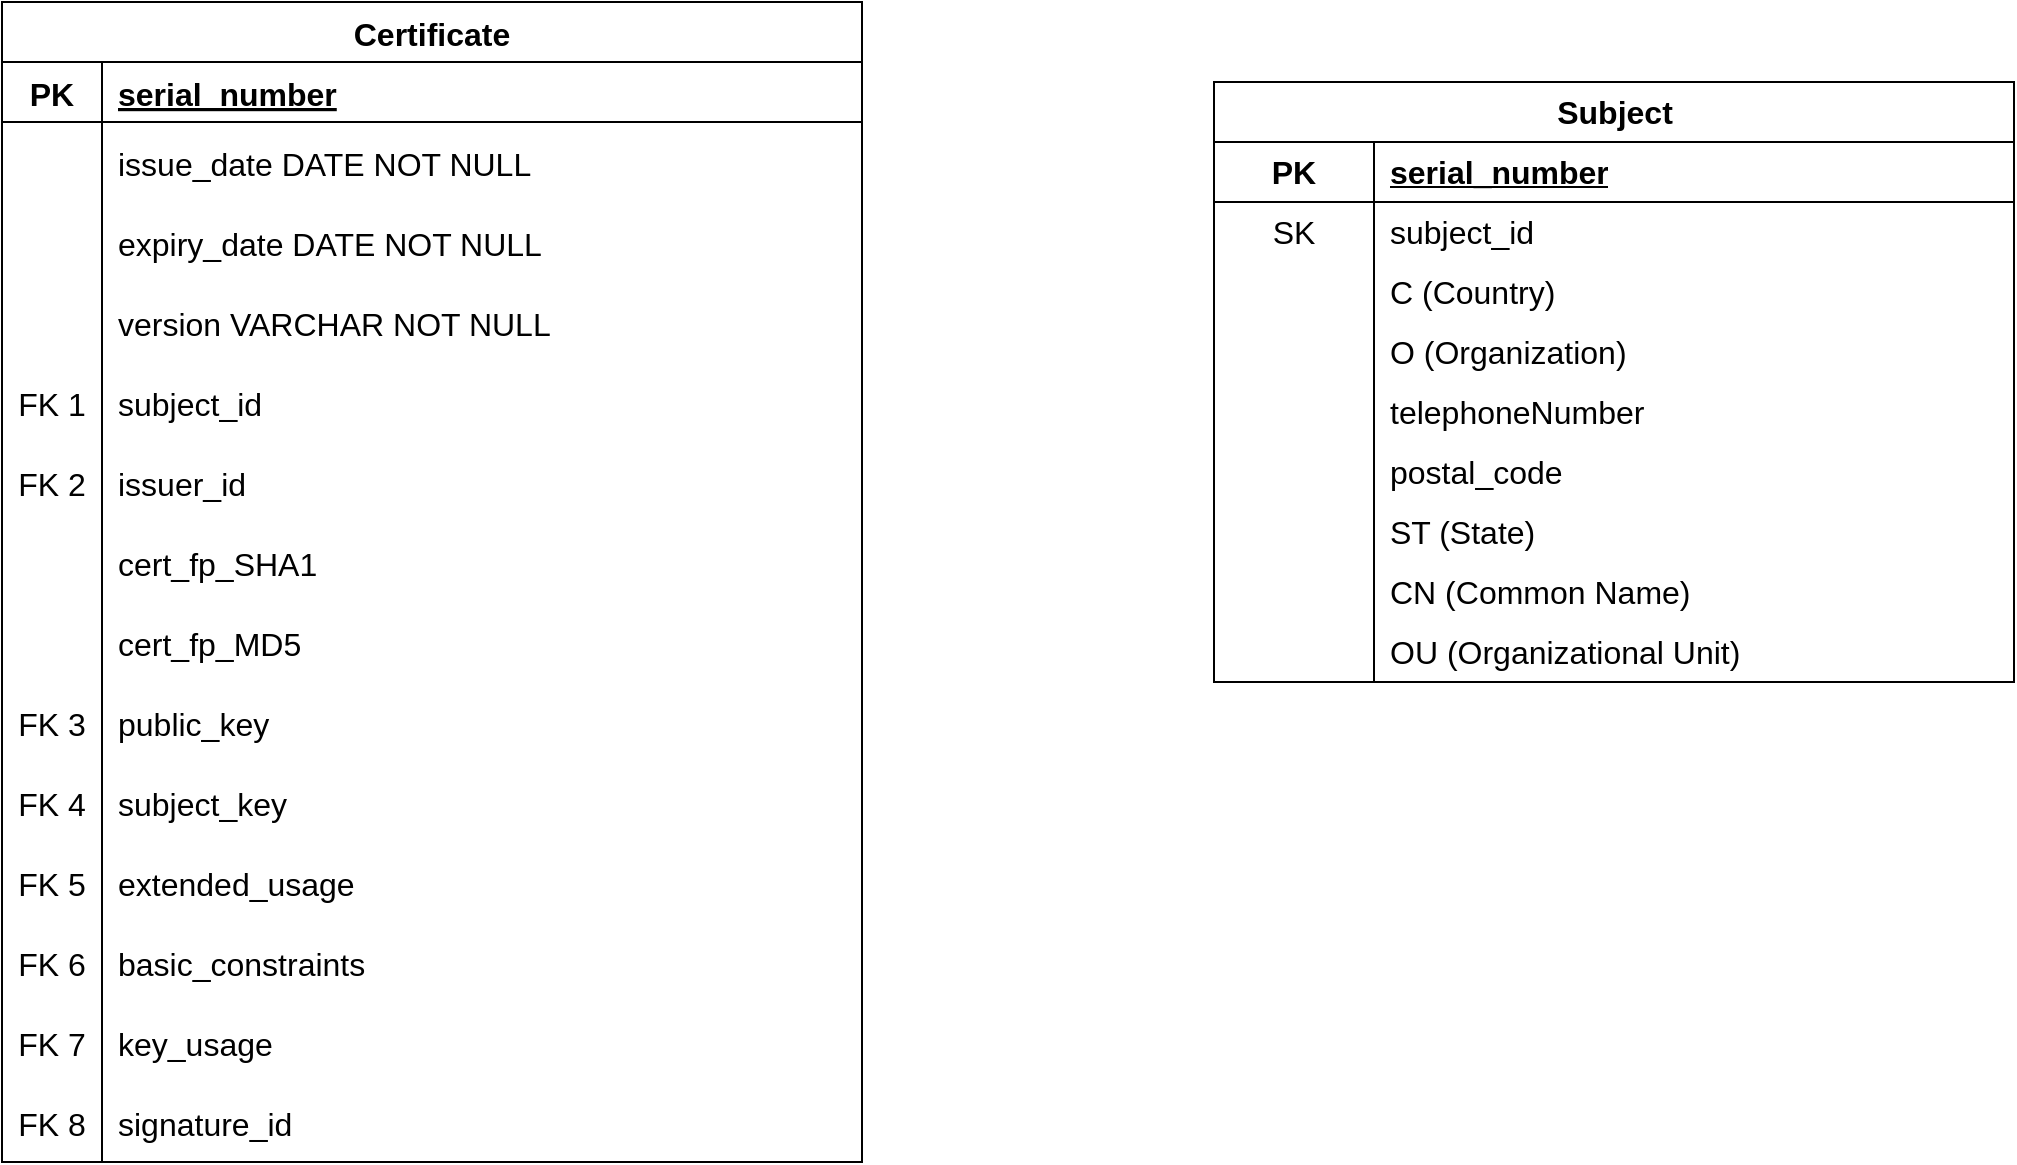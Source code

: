 <mxfile version="22.1.8" type="github">
  <diagram id="R2lEEEUBdFMjLlhIrx00" name="Page-1">
    <mxGraphModel dx="1310" dy="725" grid="1" gridSize="10" guides="1" tooltips="1" connect="1" arrows="1" fold="1" page="1" pageScale="1" pageWidth="850" pageHeight="1100" math="0" shadow="0" extFonts="Permanent Marker^https://fonts.googleapis.com/css?family=Permanent+Marker">
      <root>
        <mxCell id="0" />
        <mxCell id="1" parent="0" />
        <mxCell id="C-vyLk0tnHw3VtMMgP7b-23" value="Certificate" style="shape=table;startSize=30;container=1;collapsible=1;childLayout=tableLayout;fixedRows=1;rowLines=0;fontStyle=1;align=center;resizeLast=1;fillColor=none;strokeColor=#000000;fontSize=16;" parent="1" vertex="1">
          <mxGeometry x="-286" y="60" width="430" height="580" as="geometry" />
        </mxCell>
        <mxCell id="C-vyLk0tnHw3VtMMgP7b-24" value="" style="shape=partialRectangle;collapsible=0;dropTarget=0;pointerEvents=0;fillColor=none;points=[[0,0.5],[1,0.5]];portConstraint=eastwest;top=0;left=0;right=0;bottom=1;fontSize=16;" parent="C-vyLk0tnHw3VtMMgP7b-23" vertex="1">
          <mxGeometry y="30" width="430" height="30" as="geometry" />
        </mxCell>
        <mxCell id="C-vyLk0tnHw3VtMMgP7b-25" value="PK" style="shape=partialRectangle;overflow=hidden;connectable=0;fillColor=none;top=0;left=0;bottom=0;right=0;fontStyle=1;fontSize=16;" parent="C-vyLk0tnHw3VtMMgP7b-24" vertex="1">
          <mxGeometry width="50" height="30" as="geometry">
            <mxRectangle width="50" height="30" as="alternateBounds" />
          </mxGeometry>
        </mxCell>
        <mxCell id="C-vyLk0tnHw3VtMMgP7b-26" value="serial_number" style="shape=partialRectangle;overflow=hidden;connectable=0;fillColor=none;top=0;left=0;bottom=0;right=0;align=left;spacingLeft=6;fontStyle=5;fontSize=16;" parent="C-vyLk0tnHw3VtMMgP7b-24" vertex="1">
          <mxGeometry x="50" width="380" height="30" as="geometry">
            <mxRectangle width="380" height="30" as="alternateBounds" />
          </mxGeometry>
        </mxCell>
        <mxCell id="C-vyLk0tnHw3VtMMgP7b-27" value="" style="shape=partialRectangle;collapsible=0;dropTarget=0;pointerEvents=0;fillColor=none;points=[[0,0.5],[1,0.5]];portConstraint=eastwest;top=0;left=0;right=0;bottom=0;fontSize=16;" parent="C-vyLk0tnHw3VtMMgP7b-23" vertex="1">
          <mxGeometry y="60" width="430" height="40" as="geometry" />
        </mxCell>
        <mxCell id="C-vyLk0tnHw3VtMMgP7b-28" value="" style="shape=partialRectangle;overflow=hidden;connectable=0;fillColor=none;top=0;left=0;bottom=0;right=0;strokeColor=#000000;fontSize=16;" parent="C-vyLk0tnHw3VtMMgP7b-27" vertex="1">
          <mxGeometry width="50" height="40" as="geometry">
            <mxRectangle width="50" height="40" as="alternateBounds" />
          </mxGeometry>
        </mxCell>
        <mxCell id="C-vyLk0tnHw3VtMMgP7b-29" value="issue_date DATE NOT NULL" style="shape=partialRectangle;overflow=hidden;connectable=0;fillColor=none;top=0;left=0;bottom=0;right=0;align=left;spacingLeft=6;dashed=1;strokeColor=#000000;fontSize=16;" parent="C-vyLk0tnHw3VtMMgP7b-27" vertex="1">
          <mxGeometry x="50" width="380" height="40" as="geometry">
            <mxRectangle width="380" height="40" as="alternateBounds" />
          </mxGeometry>
        </mxCell>
        <mxCell id="17bObgYSpj2WF66oxN5m-48" value="" style="shape=partialRectangle;collapsible=0;dropTarget=0;pointerEvents=0;fillColor=none;points=[[0,0.5],[1,0.5]];portConstraint=eastwest;top=0;left=0;right=0;bottom=0;fontSize=16;" vertex="1" parent="C-vyLk0tnHw3VtMMgP7b-23">
          <mxGeometry y="100" width="430" height="40" as="geometry" />
        </mxCell>
        <mxCell id="17bObgYSpj2WF66oxN5m-49" value="" style="shape=partialRectangle;overflow=hidden;connectable=0;fillColor=none;top=0;left=0;bottom=0;right=0;strokeColor=#000000;fontSize=16;" vertex="1" parent="17bObgYSpj2WF66oxN5m-48">
          <mxGeometry width="50" height="40" as="geometry">
            <mxRectangle width="50" height="40" as="alternateBounds" />
          </mxGeometry>
        </mxCell>
        <mxCell id="17bObgYSpj2WF66oxN5m-50" value="expiry_date DATE NOT NULL" style="shape=partialRectangle;overflow=hidden;connectable=0;fillColor=none;top=0;left=0;bottom=0;right=0;align=left;spacingLeft=6;dashed=1;strokeColor=#000000;fontSize=16;" vertex="1" parent="17bObgYSpj2WF66oxN5m-48">
          <mxGeometry x="50" width="380" height="40" as="geometry">
            <mxRectangle width="380" height="40" as="alternateBounds" />
          </mxGeometry>
        </mxCell>
        <mxCell id="17bObgYSpj2WF66oxN5m-51" value="" style="shape=partialRectangle;collapsible=0;dropTarget=0;pointerEvents=0;fillColor=none;points=[[0,0.5],[1,0.5]];portConstraint=eastwest;top=0;left=0;right=0;bottom=0;fontSize=16;" vertex="1" parent="C-vyLk0tnHw3VtMMgP7b-23">
          <mxGeometry y="140" width="430" height="40" as="geometry" />
        </mxCell>
        <mxCell id="17bObgYSpj2WF66oxN5m-52" value="" style="shape=partialRectangle;overflow=hidden;connectable=0;fillColor=none;top=0;left=0;bottom=0;right=0;strokeColor=#000000;fontSize=16;" vertex="1" parent="17bObgYSpj2WF66oxN5m-51">
          <mxGeometry width="50" height="40" as="geometry">
            <mxRectangle width="50" height="40" as="alternateBounds" />
          </mxGeometry>
        </mxCell>
        <mxCell id="17bObgYSpj2WF66oxN5m-53" value="version VARCHAR NOT NULL" style="shape=partialRectangle;overflow=hidden;connectable=0;fillColor=none;top=0;left=0;bottom=0;right=0;align=left;spacingLeft=6;dashed=1;strokeColor=#000000;fontSize=16;" vertex="1" parent="17bObgYSpj2WF66oxN5m-51">
          <mxGeometry x="50" width="380" height="40" as="geometry">
            <mxRectangle width="380" height="40" as="alternateBounds" />
          </mxGeometry>
        </mxCell>
        <mxCell id="17bObgYSpj2WF66oxN5m-54" value="" style="shape=partialRectangle;collapsible=0;dropTarget=0;pointerEvents=0;fillColor=none;points=[[0,0.5],[1,0.5]];portConstraint=eastwest;top=0;left=0;right=0;bottom=0;fontSize=16;" vertex="1" parent="C-vyLk0tnHw3VtMMgP7b-23">
          <mxGeometry y="180" width="430" height="40" as="geometry" />
        </mxCell>
        <mxCell id="17bObgYSpj2WF66oxN5m-55" value="FK 1" style="shape=partialRectangle;overflow=hidden;connectable=0;fillColor=none;top=0;left=0;bottom=0;right=0;strokeColor=#000000;fontSize=16;" vertex="1" parent="17bObgYSpj2WF66oxN5m-54">
          <mxGeometry width="50" height="40" as="geometry">
            <mxRectangle width="50" height="40" as="alternateBounds" />
          </mxGeometry>
        </mxCell>
        <mxCell id="17bObgYSpj2WF66oxN5m-56" value="subject_id " style="shape=partialRectangle;overflow=hidden;connectable=0;fillColor=none;top=0;left=0;bottom=0;right=0;align=left;spacingLeft=6;dashed=1;strokeColor=#000000;fontSize=16;" vertex="1" parent="17bObgYSpj2WF66oxN5m-54">
          <mxGeometry x="50" width="380" height="40" as="geometry">
            <mxRectangle width="380" height="40" as="alternateBounds" />
          </mxGeometry>
        </mxCell>
        <mxCell id="17bObgYSpj2WF66oxN5m-58" value="" style="shape=partialRectangle;collapsible=0;dropTarget=0;pointerEvents=0;fillColor=none;points=[[0,0.5],[1,0.5]];portConstraint=eastwest;top=0;left=0;right=0;bottom=0;fontSize=16;" vertex="1" parent="C-vyLk0tnHw3VtMMgP7b-23">
          <mxGeometry y="220" width="430" height="40" as="geometry" />
        </mxCell>
        <mxCell id="17bObgYSpj2WF66oxN5m-59" value="FK 2" style="shape=partialRectangle;overflow=hidden;connectable=0;fillColor=none;top=0;left=0;bottom=0;right=0;strokeColor=#000000;fontSize=16;" vertex="1" parent="17bObgYSpj2WF66oxN5m-58">
          <mxGeometry width="50" height="40" as="geometry">
            <mxRectangle width="50" height="40" as="alternateBounds" />
          </mxGeometry>
        </mxCell>
        <mxCell id="17bObgYSpj2WF66oxN5m-60" value="issuer_id" style="shape=partialRectangle;overflow=hidden;connectable=0;fillColor=none;top=0;left=0;bottom=0;right=0;align=left;spacingLeft=6;dashed=1;strokeColor=#000000;fontSize=16;" vertex="1" parent="17bObgYSpj2WF66oxN5m-58">
          <mxGeometry x="50" width="380" height="40" as="geometry">
            <mxRectangle width="380" height="40" as="alternateBounds" />
          </mxGeometry>
        </mxCell>
        <mxCell id="17bObgYSpj2WF66oxN5m-61" value="" style="shape=partialRectangle;collapsible=0;dropTarget=0;pointerEvents=0;fillColor=none;points=[[0,0.5],[1,0.5]];portConstraint=eastwest;top=0;left=0;right=0;bottom=0;fontSize=16;" vertex="1" parent="C-vyLk0tnHw3VtMMgP7b-23">
          <mxGeometry y="260" width="430" height="40" as="geometry" />
        </mxCell>
        <mxCell id="17bObgYSpj2WF66oxN5m-62" value="" style="shape=partialRectangle;overflow=hidden;connectable=0;fillColor=none;top=0;left=0;bottom=0;right=0;strokeColor=#000000;fontSize=16;" vertex="1" parent="17bObgYSpj2WF66oxN5m-61">
          <mxGeometry width="50" height="40" as="geometry">
            <mxRectangle width="50" height="40" as="alternateBounds" />
          </mxGeometry>
        </mxCell>
        <mxCell id="17bObgYSpj2WF66oxN5m-63" value="cert_fp_SHA1" style="shape=partialRectangle;overflow=hidden;connectable=0;fillColor=none;top=0;left=0;bottom=0;right=0;align=left;spacingLeft=6;dashed=1;strokeColor=#000000;fontSize=16;" vertex="1" parent="17bObgYSpj2WF66oxN5m-61">
          <mxGeometry x="50" width="380" height="40" as="geometry">
            <mxRectangle width="380" height="40" as="alternateBounds" />
          </mxGeometry>
        </mxCell>
        <mxCell id="17bObgYSpj2WF66oxN5m-64" value="" style="shape=partialRectangle;collapsible=0;dropTarget=0;pointerEvents=0;fillColor=none;points=[[0,0.5],[1,0.5]];portConstraint=eastwest;top=0;left=0;right=0;bottom=0;fontSize=16;" vertex="1" parent="C-vyLk0tnHw3VtMMgP7b-23">
          <mxGeometry y="300" width="430" height="40" as="geometry" />
        </mxCell>
        <mxCell id="17bObgYSpj2WF66oxN5m-65" value="" style="shape=partialRectangle;overflow=hidden;connectable=0;fillColor=none;top=0;left=0;bottom=0;right=0;strokeColor=#000000;fontSize=16;" vertex="1" parent="17bObgYSpj2WF66oxN5m-64">
          <mxGeometry width="50" height="40" as="geometry">
            <mxRectangle width="50" height="40" as="alternateBounds" />
          </mxGeometry>
        </mxCell>
        <mxCell id="17bObgYSpj2WF66oxN5m-66" value="cert_fp_MD5" style="shape=partialRectangle;overflow=hidden;connectable=0;fillColor=none;top=0;left=0;bottom=0;right=0;align=left;spacingLeft=6;dashed=1;strokeColor=#000000;fontSize=16;" vertex="1" parent="17bObgYSpj2WF66oxN5m-64">
          <mxGeometry x="50" width="380" height="40" as="geometry">
            <mxRectangle width="380" height="40" as="alternateBounds" />
          </mxGeometry>
        </mxCell>
        <mxCell id="17bObgYSpj2WF66oxN5m-67" value="" style="shape=partialRectangle;collapsible=0;dropTarget=0;pointerEvents=0;fillColor=none;points=[[0,0.5],[1,0.5]];portConstraint=eastwest;top=0;left=0;right=0;bottom=0;fontSize=16;" vertex="1" parent="C-vyLk0tnHw3VtMMgP7b-23">
          <mxGeometry y="340" width="430" height="40" as="geometry" />
        </mxCell>
        <mxCell id="17bObgYSpj2WF66oxN5m-68" value="FK 3" style="shape=partialRectangle;overflow=hidden;connectable=0;fillColor=none;top=0;left=0;bottom=0;right=0;strokeColor=#000000;fontSize=16;" vertex="1" parent="17bObgYSpj2WF66oxN5m-67">
          <mxGeometry width="50" height="40" as="geometry">
            <mxRectangle width="50" height="40" as="alternateBounds" />
          </mxGeometry>
        </mxCell>
        <mxCell id="17bObgYSpj2WF66oxN5m-69" value="public_key" style="shape=partialRectangle;overflow=hidden;connectable=0;fillColor=none;top=0;left=0;bottom=0;right=0;align=left;spacingLeft=6;dashed=1;strokeColor=#000000;fontSize=16;" vertex="1" parent="17bObgYSpj2WF66oxN5m-67">
          <mxGeometry x="50" width="380" height="40" as="geometry">
            <mxRectangle width="380" height="40" as="alternateBounds" />
          </mxGeometry>
        </mxCell>
        <mxCell id="17bObgYSpj2WF66oxN5m-70" value="" style="shape=partialRectangle;collapsible=0;dropTarget=0;pointerEvents=0;fillColor=none;points=[[0,0.5],[1,0.5]];portConstraint=eastwest;top=0;left=0;right=0;bottom=0;fontSize=16;" vertex="1" parent="C-vyLk0tnHw3VtMMgP7b-23">
          <mxGeometry y="380" width="430" height="40" as="geometry" />
        </mxCell>
        <mxCell id="17bObgYSpj2WF66oxN5m-71" value="FK 4" style="shape=partialRectangle;overflow=hidden;connectable=0;fillColor=none;top=0;left=0;bottom=0;right=0;strokeColor=#000000;fontSize=16;" vertex="1" parent="17bObgYSpj2WF66oxN5m-70">
          <mxGeometry width="50" height="40" as="geometry">
            <mxRectangle width="50" height="40" as="alternateBounds" />
          </mxGeometry>
        </mxCell>
        <mxCell id="17bObgYSpj2WF66oxN5m-72" value="subject_key" style="shape=partialRectangle;overflow=hidden;connectable=0;fillColor=none;top=0;left=0;bottom=0;right=0;align=left;spacingLeft=6;dashed=1;strokeColor=#000000;fontSize=16;" vertex="1" parent="17bObgYSpj2WF66oxN5m-70">
          <mxGeometry x="50" width="380" height="40" as="geometry">
            <mxRectangle width="380" height="40" as="alternateBounds" />
          </mxGeometry>
        </mxCell>
        <mxCell id="17bObgYSpj2WF66oxN5m-82" value="" style="shape=partialRectangle;collapsible=0;dropTarget=0;pointerEvents=0;fillColor=none;points=[[0,0.5],[1,0.5]];portConstraint=eastwest;top=0;left=0;right=0;bottom=0;fontSize=16;" vertex="1" parent="C-vyLk0tnHw3VtMMgP7b-23">
          <mxGeometry y="420" width="430" height="40" as="geometry" />
        </mxCell>
        <mxCell id="17bObgYSpj2WF66oxN5m-83" value="FK 5" style="shape=partialRectangle;overflow=hidden;connectable=0;fillColor=none;top=0;left=0;bottom=0;right=0;strokeColor=#000000;fontSize=16;" vertex="1" parent="17bObgYSpj2WF66oxN5m-82">
          <mxGeometry width="50" height="40" as="geometry">
            <mxRectangle width="50" height="40" as="alternateBounds" />
          </mxGeometry>
        </mxCell>
        <mxCell id="17bObgYSpj2WF66oxN5m-84" value="extended_usage" style="shape=partialRectangle;overflow=hidden;connectable=0;fillColor=none;top=0;left=0;bottom=0;right=0;align=left;spacingLeft=6;dashed=1;strokeColor=#000000;fontSize=16;" vertex="1" parent="17bObgYSpj2WF66oxN5m-82">
          <mxGeometry x="50" width="380" height="40" as="geometry">
            <mxRectangle width="380" height="40" as="alternateBounds" />
          </mxGeometry>
        </mxCell>
        <mxCell id="17bObgYSpj2WF66oxN5m-73" value="" style="shape=partialRectangle;collapsible=0;dropTarget=0;pointerEvents=0;fillColor=none;points=[[0,0.5],[1,0.5]];portConstraint=eastwest;top=0;left=0;right=0;bottom=0;fontSize=16;" vertex="1" parent="C-vyLk0tnHw3VtMMgP7b-23">
          <mxGeometry y="460" width="430" height="40" as="geometry" />
        </mxCell>
        <mxCell id="17bObgYSpj2WF66oxN5m-74" value="FK 6" style="shape=partialRectangle;overflow=hidden;connectable=0;fillColor=none;top=0;left=0;bottom=0;right=0;strokeColor=#000000;fontSize=16;" vertex="1" parent="17bObgYSpj2WF66oxN5m-73">
          <mxGeometry width="50" height="40" as="geometry">
            <mxRectangle width="50" height="40" as="alternateBounds" />
          </mxGeometry>
        </mxCell>
        <mxCell id="17bObgYSpj2WF66oxN5m-75" value="basic_constraints" style="shape=partialRectangle;overflow=hidden;connectable=0;fillColor=none;top=0;left=0;bottom=0;right=0;align=left;spacingLeft=6;dashed=1;strokeColor=#000000;fontSize=16;" vertex="1" parent="17bObgYSpj2WF66oxN5m-73">
          <mxGeometry x="50" width="380" height="40" as="geometry">
            <mxRectangle width="380" height="40" as="alternateBounds" />
          </mxGeometry>
        </mxCell>
        <mxCell id="17bObgYSpj2WF66oxN5m-76" value="" style="shape=partialRectangle;collapsible=0;dropTarget=0;pointerEvents=0;fillColor=none;points=[[0,0.5],[1,0.5]];portConstraint=eastwest;top=0;left=0;right=0;bottom=0;fontSize=16;" vertex="1" parent="C-vyLk0tnHw3VtMMgP7b-23">
          <mxGeometry y="500" width="430" height="40" as="geometry" />
        </mxCell>
        <mxCell id="17bObgYSpj2WF66oxN5m-77" value="FK 7" style="shape=partialRectangle;overflow=hidden;connectable=0;fillColor=none;top=0;left=0;bottom=0;right=0;strokeColor=#000000;fontSize=16;" vertex="1" parent="17bObgYSpj2WF66oxN5m-76">
          <mxGeometry width="50" height="40" as="geometry">
            <mxRectangle width="50" height="40" as="alternateBounds" />
          </mxGeometry>
        </mxCell>
        <mxCell id="17bObgYSpj2WF66oxN5m-78" value="key_usage" style="shape=partialRectangle;overflow=hidden;connectable=0;fillColor=none;top=0;left=0;bottom=0;right=0;align=left;spacingLeft=6;dashed=1;strokeColor=#000000;fontSize=16;" vertex="1" parent="17bObgYSpj2WF66oxN5m-76">
          <mxGeometry x="50" width="380" height="40" as="geometry">
            <mxRectangle width="380" height="40" as="alternateBounds" />
          </mxGeometry>
        </mxCell>
        <mxCell id="17bObgYSpj2WF66oxN5m-79" value="" style="shape=partialRectangle;collapsible=0;dropTarget=0;pointerEvents=0;fillColor=none;points=[[0,0.5],[1,0.5]];portConstraint=eastwest;top=0;left=0;right=0;bottom=0;fontSize=16;" vertex="1" parent="C-vyLk0tnHw3VtMMgP7b-23">
          <mxGeometry y="540" width="430" height="40" as="geometry" />
        </mxCell>
        <mxCell id="17bObgYSpj2WF66oxN5m-80" value="FK 8" style="shape=partialRectangle;overflow=hidden;connectable=0;fillColor=none;top=0;left=0;bottom=0;right=0;strokeColor=#000000;fontSize=16;" vertex="1" parent="17bObgYSpj2WF66oxN5m-79">
          <mxGeometry width="50" height="40" as="geometry">
            <mxRectangle width="50" height="40" as="alternateBounds" />
          </mxGeometry>
        </mxCell>
        <mxCell id="17bObgYSpj2WF66oxN5m-81" value="signature_id" style="shape=partialRectangle;overflow=hidden;connectable=0;fillColor=none;top=0;left=0;bottom=0;right=0;align=left;spacingLeft=6;dashed=1;strokeColor=#000000;fontSize=16;" vertex="1" parent="17bObgYSpj2WF66oxN5m-79">
          <mxGeometry x="50" width="380" height="40" as="geometry">
            <mxRectangle width="380" height="40" as="alternateBounds" />
          </mxGeometry>
        </mxCell>
        <mxCell id="17bObgYSpj2WF66oxN5m-85" value="Subject" style="shape=table;startSize=30;container=1;collapsible=1;childLayout=tableLayout;fixedRows=1;rowLines=0;fontStyle=1;align=center;resizeLast=1;html=1;fontSize=16;" vertex="1" parent="1">
          <mxGeometry x="320" y="100" width="400" height="300" as="geometry" />
        </mxCell>
        <mxCell id="17bObgYSpj2WF66oxN5m-86" value="" style="shape=tableRow;horizontal=0;startSize=0;swimlaneHead=0;swimlaneBody=0;fillColor=none;collapsible=0;dropTarget=0;points=[[0,0.5],[1,0.5]];portConstraint=eastwest;top=0;left=0;right=0;bottom=1;fontSize=16;" vertex="1" parent="17bObgYSpj2WF66oxN5m-85">
          <mxGeometry y="30" width="400" height="30" as="geometry" />
        </mxCell>
        <mxCell id="17bObgYSpj2WF66oxN5m-87" value="PK" style="shape=partialRectangle;connectable=0;fillColor=none;top=0;left=0;bottom=0;right=0;fontStyle=1;overflow=hidden;whiteSpace=wrap;html=1;fontSize=16;" vertex="1" parent="17bObgYSpj2WF66oxN5m-86">
          <mxGeometry width="80" height="30" as="geometry">
            <mxRectangle width="80" height="30" as="alternateBounds" />
          </mxGeometry>
        </mxCell>
        <mxCell id="17bObgYSpj2WF66oxN5m-88" value="serial_number" style="shape=partialRectangle;connectable=0;fillColor=none;top=0;left=0;bottom=0;right=0;align=left;spacingLeft=6;fontStyle=5;overflow=hidden;whiteSpace=wrap;html=1;fontSize=16;" vertex="1" parent="17bObgYSpj2WF66oxN5m-86">
          <mxGeometry x="80" width="320" height="30" as="geometry">
            <mxRectangle width="320" height="30" as="alternateBounds" />
          </mxGeometry>
        </mxCell>
        <mxCell id="17bObgYSpj2WF66oxN5m-89" value="" style="shape=tableRow;horizontal=0;startSize=0;swimlaneHead=0;swimlaneBody=0;fillColor=none;collapsible=0;dropTarget=0;points=[[0,0.5],[1,0.5]];portConstraint=eastwest;top=0;left=0;right=0;bottom=0;fontSize=16;" vertex="1" parent="17bObgYSpj2WF66oxN5m-85">
          <mxGeometry y="60" width="400" height="30" as="geometry" />
        </mxCell>
        <mxCell id="17bObgYSpj2WF66oxN5m-90" value="SK" style="shape=partialRectangle;connectable=0;fillColor=none;top=0;left=0;bottom=0;right=0;editable=1;overflow=hidden;whiteSpace=wrap;html=1;fontSize=16;" vertex="1" parent="17bObgYSpj2WF66oxN5m-89">
          <mxGeometry width="80" height="30" as="geometry">
            <mxRectangle width="80" height="30" as="alternateBounds" />
          </mxGeometry>
        </mxCell>
        <mxCell id="17bObgYSpj2WF66oxN5m-91" value="subject_id" style="shape=partialRectangle;connectable=0;fillColor=none;top=0;left=0;bottom=0;right=0;align=left;spacingLeft=6;overflow=hidden;whiteSpace=wrap;html=1;fontSize=16;" vertex="1" parent="17bObgYSpj2WF66oxN5m-89">
          <mxGeometry x="80" width="320" height="30" as="geometry">
            <mxRectangle width="320" height="30" as="alternateBounds" />
          </mxGeometry>
        </mxCell>
        <mxCell id="17bObgYSpj2WF66oxN5m-92" value="" style="shape=tableRow;horizontal=0;startSize=0;swimlaneHead=0;swimlaneBody=0;fillColor=none;collapsible=0;dropTarget=0;points=[[0,0.5],[1,0.5]];portConstraint=eastwest;top=0;left=0;right=0;bottom=0;fontSize=16;" vertex="1" parent="17bObgYSpj2WF66oxN5m-85">
          <mxGeometry y="90" width="400" height="30" as="geometry" />
        </mxCell>
        <mxCell id="17bObgYSpj2WF66oxN5m-93" value="" style="shape=partialRectangle;connectable=0;fillColor=none;top=0;left=0;bottom=0;right=0;editable=1;overflow=hidden;whiteSpace=wrap;html=1;fontSize=16;" vertex="1" parent="17bObgYSpj2WF66oxN5m-92">
          <mxGeometry width="80" height="30" as="geometry">
            <mxRectangle width="80" height="30" as="alternateBounds" />
          </mxGeometry>
        </mxCell>
        <mxCell id="17bObgYSpj2WF66oxN5m-94" value="C (Country)" style="shape=partialRectangle;connectable=0;fillColor=none;top=0;left=0;bottom=0;right=0;align=left;spacingLeft=6;overflow=hidden;whiteSpace=wrap;html=1;fontSize=16;" vertex="1" parent="17bObgYSpj2WF66oxN5m-92">
          <mxGeometry x="80" width="320" height="30" as="geometry">
            <mxRectangle width="320" height="30" as="alternateBounds" />
          </mxGeometry>
        </mxCell>
        <mxCell id="17bObgYSpj2WF66oxN5m-95" value="" style="shape=tableRow;horizontal=0;startSize=0;swimlaneHead=0;swimlaneBody=0;fillColor=none;collapsible=0;dropTarget=0;points=[[0,0.5],[1,0.5]];portConstraint=eastwest;top=0;left=0;right=0;bottom=0;fontSize=16;" vertex="1" parent="17bObgYSpj2WF66oxN5m-85">
          <mxGeometry y="120" width="400" height="30" as="geometry" />
        </mxCell>
        <mxCell id="17bObgYSpj2WF66oxN5m-96" value="" style="shape=partialRectangle;connectable=0;fillColor=none;top=0;left=0;bottom=0;right=0;editable=1;overflow=hidden;whiteSpace=wrap;html=1;fontSize=16;" vertex="1" parent="17bObgYSpj2WF66oxN5m-95">
          <mxGeometry width="80" height="30" as="geometry">
            <mxRectangle width="80" height="30" as="alternateBounds" />
          </mxGeometry>
        </mxCell>
        <mxCell id="17bObgYSpj2WF66oxN5m-97" value="O (Organization)" style="shape=partialRectangle;connectable=0;fillColor=none;top=0;left=0;bottom=0;right=0;align=left;spacingLeft=6;overflow=hidden;whiteSpace=wrap;html=1;fontSize=16;" vertex="1" parent="17bObgYSpj2WF66oxN5m-95">
          <mxGeometry x="80" width="320" height="30" as="geometry">
            <mxRectangle width="320" height="30" as="alternateBounds" />
          </mxGeometry>
        </mxCell>
        <mxCell id="17bObgYSpj2WF66oxN5m-98" value="" style="shape=tableRow;horizontal=0;startSize=0;swimlaneHead=0;swimlaneBody=0;fillColor=none;collapsible=0;dropTarget=0;points=[[0,0.5],[1,0.5]];portConstraint=eastwest;top=0;left=0;right=0;bottom=0;fontSize=16;" vertex="1" parent="17bObgYSpj2WF66oxN5m-85">
          <mxGeometry y="150" width="400" height="30" as="geometry" />
        </mxCell>
        <mxCell id="17bObgYSpj2WF66oxN5m-99" value="" style="shape=partialRectangle;connectable=0;fillColor=none;top=0;left=0;bottom=0;right=0;editable=1;overflow=hidden;whiteSpace=wrap;html=1;fontSize=16;" vertex="1" parent="17bObgYSpj2WF66oxN5m-98">
          <mxGeometry width="80" height="30" as="geometry">
            <mxRectangle width="80" height="30" as="alternateBounds" />
          </mxGeometry>
        </mxCell>
        <mxCell id="17bObgYSpj2WF66oxN5m-100" value="telephoneNumber" style="shape=partialRectangle;connectable=0;fillColor=none;top=0;left=0;bottom=0;right=0;align=left;spacingLeft=6;overflow=hidden;whiteSpace=wrap;html=1;fontSize=16;" vertex="1" parent="17bObgYSpj2WF66oxN5m-98">
          <mxGeometry x="80" width="320" height="30" as="geometry">
            <mxRectangle width="320" height="30" as="alternateBounds" />
          </mxGeometry>
        </mxCell>
        <mxCell id="17bObgYSpj2WF66oxN5m-101" value="" style="shape=tableRow;horizontal=0;startSize=0;swimlaneHead=0;swimlaneBody=0;fillColor=none;collapsible=0;dropTarget=0;points=[[0,0.5],[1,0.5]];portConstraint=eastwest;top=0;left=0;right=0;bottom=0;fontSize=16;" vertex="1" parent="17bObgYSpj2WF66oxN5m-85">
          <mxGeometry y="180" width="400" height="30" as="geometry" />
        </mxCell>
        <mxCell id="17bObgYSpj2WF66oxN5m-102" value="" style="shape=partialRectangle;connectable=0;fillColor=none;top=0;left=0;bottom=0;right=0;editable=1;overflow=hidden;whiteSpace=wrap;html=1;fontSize=16;" vertex="1" parent="17bObgYSpj2WF66oxN5m-101">
          <mxGeometry width="80" height="30" as="geometry">
            <mxRectangle width="80" height="30" as="alternateBounds" />
          </mxGeometry>
        </mxCell>
        <mxCell id="17bObgYSpj2WF66oxN5m-103" value="postal_code" style="shape=partialRectangle;connectable=0;fillColor=none;top=0;left=0;bottom=0;right=0;align=left;spacingLeft=6;overflow=hidden;whiteSpace=wrap;html=1;fontSize=16;" vertex="1" parent="17bObgYSpj2WF66oxN5m-101">
          <mxGeometry x="80" width="320" height="30" as="geometry">
            <mxRectangle width="320" height="30" as="alternateBounds" />
          </mxGeometry>
        </mxCell>
        <mxCell id="17bObgYSpj2WF66oxN5m-110" value="" style="shape=tableRow;horizontal=0;startSize=0;swimlaneHead=0;swimlaneBody=0;fillColor=none;collapsible=0;dropTarget=0;points=[[0,0.5],[1,0.5]];portConstraint=eastwest;top=0;left=0;right=0;bottom=0;fontSize=16;" vertex="1" parent="17bObgYSpj2WF66oxN5m-85">
          <mxGeometry y="210" width="400" height="30" as="geometry" />
        </mxCell>
        <mxCell id="17bObgYSpj2WF66oxN5m-111" value="" style="shape=partialRectangle;connectable=0;fillColor=none;top=0;left=0;bottom=0;right=0;editable=1;overflow=hidden;whiteSpace=wrap;html=1;fontSize=16;" vertex="1" parent="17bObgYSpj2WF66oxN5m-110">
          <mxGeometry width="80" height="30" as="geometry">
            <mxRectangle width="80" height="30" as="alternateBounds" />
          </mxGeometry>
        </mxCell>
        <mxCell id="17bObgYSpj2WF66oxN5m-112" value="ST (State)" style="shape=partialRectangle;connectable=0;fillColor=none;top=0;left=0;bottom=0;right=0;align=left;spacingLeft=6;overflow=hidden;whiteSpace=wrap;html=1;fontSize=16;" vertex="1" parent="17bObgYSpj2WF66oxN5m-110">
          <mxGeometry x="80" width="320" height="30" as="geometry">
            <mxRectangle width="320" height="30" as="alternateBounds" />
          </mxGeometry>
        </mxCell>
        <mxCell id="17bObgYSpj2WF66oxN5m-104" value="" style="shape=tableRow;horizontal=0;startSize=0;swimlaneHead=0;swimlaneBody=0;fillColor=none;collapsible=0;dropTarget=0;points=[[0,0.5],[1,0.5]];portConstraint=eastwest;top=0;left=0;right=0;bottom=0;fontSize=16;" vertex="1" parent="17bObgYSpj2WF66oxN5m-85">
          <mxGeometry y="240" width="400" height="30" as="geometry" />
        </mxCell>
        <mxCell id="17bObgYSpj2WF66oxN5m-105" value="" style="shape=partialRectangle;connectable=0;fillColor=none;top=0;left=0;bottom=0;right=0;editable=1;overflow=hidden;whiteSpace=wrap;html=1;fontSize=16;" vertex="1" parent="17bObgYSpj2WF66oxN5m-104">
          <mxGeometry width="80" height="30" as="geometry">
            <mxRectangle width="80" height="30" as="alternateBounds" />
          </mxGeometry>
        </mxCell>
        <mxCell id="17bObgYSpj2WF66oxN5m-106" value="CN (Common Name)" style="shape=partialRectangle;connectable=0;fillColor=none;top=0;left=0;bottom=0;right=0;align=left;spacingLeft=6;overflow=hidden;whiteSpace=wrap;html=1;fontSize=16;" vertex="1" parent="17bObgYSpj2WF66oxN5m-104">
          <mxGeometry x="80" width="320" height="30" as="geometry">
            <mxRectangle width="320" height="30" as="alternateBounds" />
          </mxGeometry>
        </mxCell>
        <mxCell id="17bObgYSpj2WF66oxN5m-107" value="" style="shape=tableRow;horizontal=0;startSize=0;swimlaneHead=0;swimlaneBody=0;fillColor=none;collapsible=0;dropTarget=0;points=[[0,0.5],[1,0.5]];portConstraint=eastwest;top=0;left=0;right=0;bottom=0;fontSize=16;" vertex="1" parent="17bObgYSpj2WF66oxN5m-85">
          <mxGeometry y="270" width="400" height="30" as="geometry" />
        </mxCell>
        <mxCell id="17bObgYSpj2WF66oxN5m-108" value="" style="shape=partialRectangle;connectable=0;fillColor=none;top=0;left=0;bottom=0;right=0;editable=1;overflow=hidden;whiteSpace=wrap;html=1;fontSize=16;" vertex="1" parent="17bObgYSpj2WF66oxN5m-107">
          <mxGeometry width="80" height="30" as="geometry">
            <mxRectangle width="80" height="30" as="alternateBounds" />
          </mxGeometry>
        </mxCell>
        <mxCell id="17bObgYSpj2WF66oxN5m-109" value="OU (Organizational Unit)" style="shape=partialRectangle;connectable=0;fillColor=none;top=0;left=0;bottom=0;right=0;align=left;spacingLeft=6;overflow=hidden;whiteSpace=wrap;html=1;fontSize=16;" vertex="1" parent="17bObgYSpj2WF66oxN5m-107">
          <mxGeometry x="80" width="320" height="30" as="geometry">
            <mxRectangle width="320" height="30" as="alternateBounds" />
          </mxGeometry>
        </mxCell>
      </root>
    </mxGraphModel>
  </diagram>
</mxfile>
